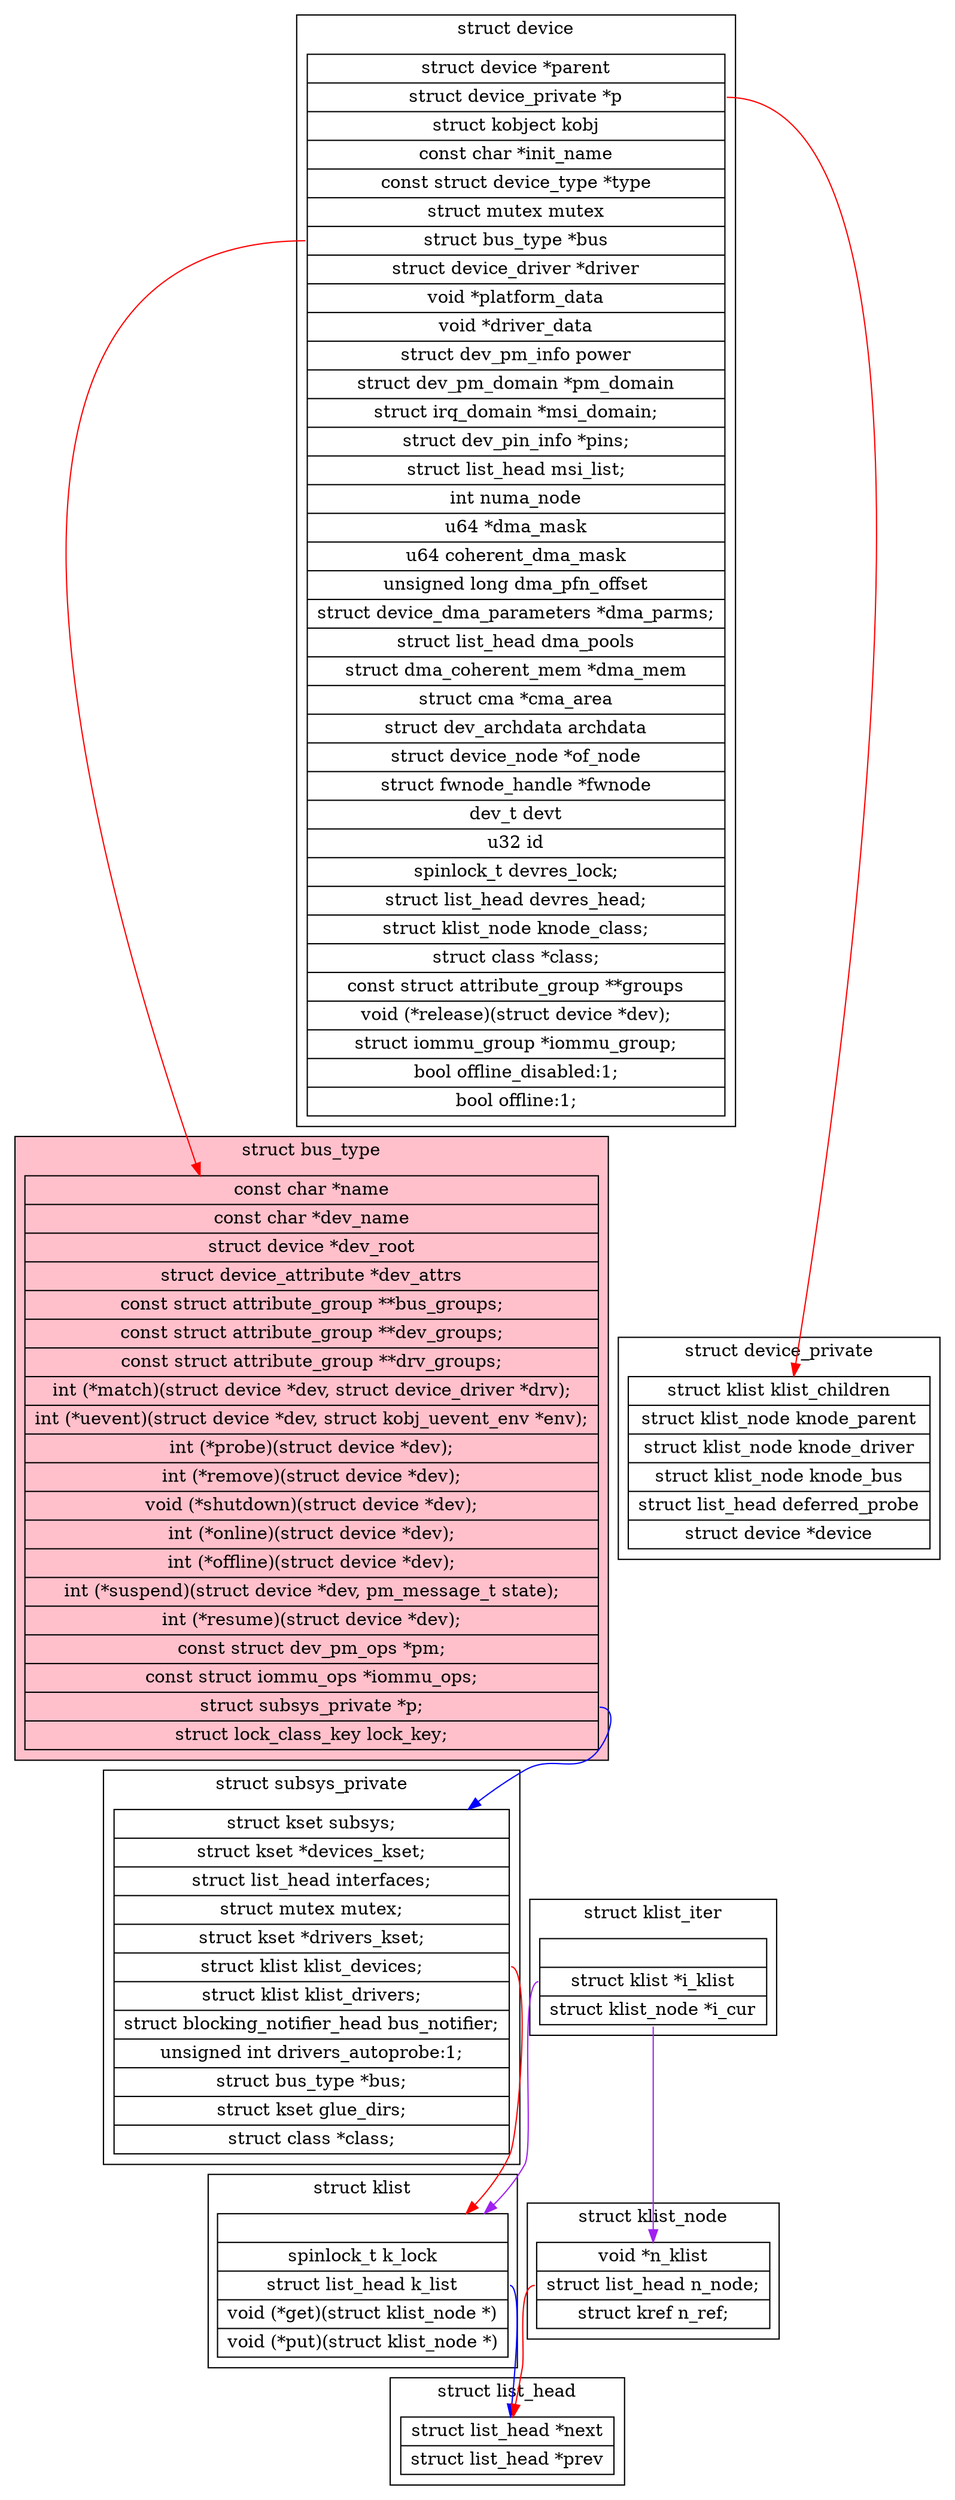 digraph platform_bus{
	node[shape=record];

	subgraph cluster_struct_bus_type{
		label="struct bus_type";
		bgcolor="pink";
		"struct bus_type"[label="{
		const char      *name
    |const char      *dev_name
    |struct device       *dev_root
    |struct device_attribute *dev_attrs
    |const struct attribute_group **bus_groups;
    |const struct attribute_group **dev_groups;
    |const struct attribute_group **drv_groups;
    |int (*match)(struct device *dev, struct device_driver *drv);
    |int (*uevent)(struct device *dev, struct kobj_uevent_env *env);
    |int (*probe)(struct device *dev);
    |int (*remove)(struct device *dev);
    |void (*shutdown)(struct device *dev);
    |int (*online)(struct device *dev);
    |int (*offline)(struct device *dev);
    |int (*suspend)(struct device *dev, pm_message_t state);
    |int (*resume)(struct device *dev);
    |const struct dev_pm_ops *pm;
    |const struct iommu_ops *iommu_ops;
    |<subsys>struct subsys_private *p;
    |struct lock_class_key lock_key;
		}"];
	}

	"struct bus_type":subsys->"struct subsys_private"[color=blue];

	subgraph cluster_struct_subsys_private{
		label="struct subsys_private";
		"struct subsys_private"[label="{
		struct kset subsys;
    |struct kset *devices_kset;
    |struct list_head interfaces;
    |struct mutex mutex;
    |struct kset *drivers_kset;
    |<devices>struct klist klist_devices;
    |struct klist klist_drivers;
    |struct blocking_notifier_head bus_notifier;
    |unsigned int drivers_autoprobe:1;
    |struct bus_type *bus;
    |struct kset glue_dirs;
    |struct class *class;
	}"];
	}

	"struct subsys_private":devices->"struct klist"[color=red];

	subgraph cluster_struct_device{
		label="struct device";
		"struct device"[label="{
		struct device  *parent
		|<private>struct device_private  *p
		|struct kobject kobj
		|const char  *init_name
		|const struct device_type *type
		|struct mutex        mutex
		|<bus>struct bus_type *bus
		|struct device_driver *driver
		|void     *platform_data
		|void     *driver_data
		|struct dev_pm_info  power
		|struct dev_pm_domain    *pm_domain
    |struct irq_domain   *msi_domain;
    |struct dev_pin_info *pins;
    |struct list_head    msi_list;
    |int     numa_node
    |u64     *dma_mask
    |u64     coherent_dma_mask
    |unsigned long   dma_pfn_offset
    |struct device_dma_parameters *dma_parms;
    |struct list_head    dma_pools
    |struct dma_coherent_mem *dma_mem
    |struct cma *cma_area
    |struct dev_archdata archdata
    |struct device_node  *of_node
    |struct fwnode_handle    *fwnode
    |dev_t           devt
    |u32         id
    |spinlock_t      devres_lock;
    |struct list_head    devres_head;
    |struct klist_node   knode_class;
    |struct class        *class;
    |const struct attribute_group **groups
	|void    (*release)(struct device *dev);
    |struct iommu_group  *iommu_group;
    |bool            offline_disabled:1;
    |bool            offline:1;
	}"];
	}
	"struct device":private->"struct device_private"[color=red];
	"struct device":bus->"struct bus_type"[color=red];
	subgraph cluster_struct_device_private{
		label="struct device_private";
		"struct device_private"[label="{
		struct klist klist_children
    |struct klist_node knode_parent
    |struct klist_node knode_driver
    |struct klist_node knode_bus
    |struct list_head deferred_probe
    |struct device *device
	}"];
	}

	subgraph cluster_struct_klist{
		label="struct klist";
		"struct klist"[label="{
	|spinlock_t      k_lock
    |<list>struct list_head    k_list
    |void       (*get)(struct klist_node *)
    |void       (*put)(struct klist_node *)
		}"];
	}
	"struct klist":list->"struct list_head"[color=blue];

	subgraph cluster_struct_klist_iter{
		label="struct klist_iter";
		"struct klist_iter"[label="{
		|<i_klist>struct klist        *i_klist
    	|<cur>struct klist_node   *i_cur
	}"];
	}
	"struct klist_iter":i_klist->"struct klist"[color=purple];
	"struct klist_iter":cur->"struct klist_node"[color=purple];
	subgraph cluster_struct_klist_node{
		label="struct klist_node";
		"struct klist_node"[label="{
		void            *n_klist
    |<n_node>struct list_head    n_node;
    |struct kref     n_ref;
	}"];
	}
	"struct klist_node":n_node->"struct list_head"[color=red];
	subgraph cluster_struct_list_head{
		label="struct list_head";
		"struct list_head"[label="{
		struct list_head *next
		|struct list_head *prev
	}"];
	}

}
